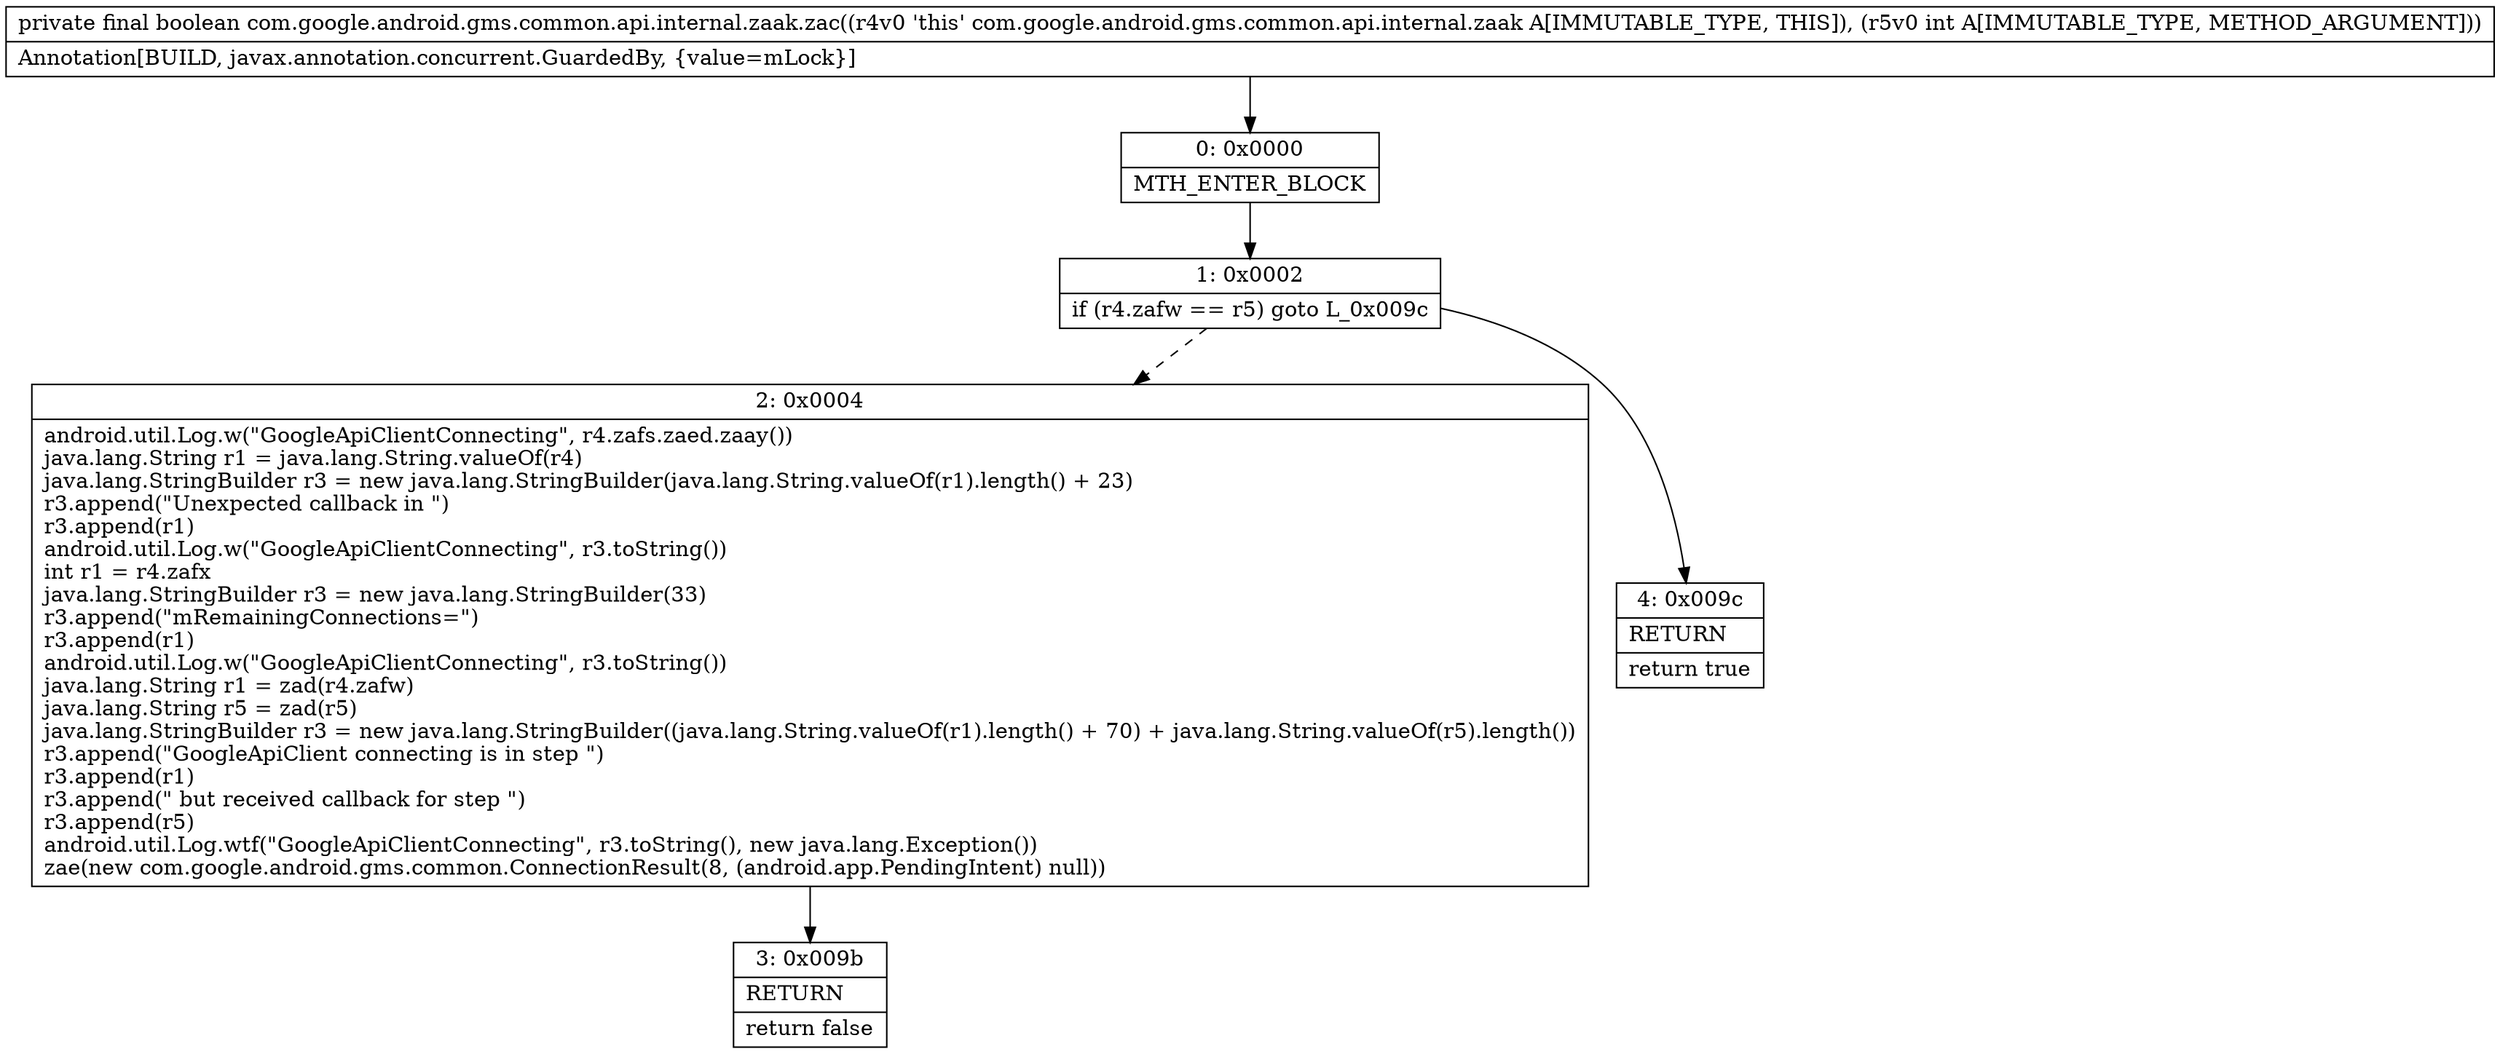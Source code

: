 digraph "CFG forcom.google.android.gms.common.api.internal.zaak.zac(I)Z" {
Node_0 [shape=record,label="{0\:\ 0x0000|MTH_ENTER_BLOCK\l}"];
Node_1 [shape=record,label="{1\:\ 0x0002|if (r4.zafw == r5) goto L_0x009c\l}"];
Node_2 [shape=record,label="{2\:\ 0x0004|android.util.Log.w(\"GoogleApiClientConnecting\", r4.zafs.zaed.zaay())\ljava.lang.String r1 = java.lang.String.valueOf(r4)\ljava.lang.StringBuilder r3 = new java.lang.StringBuilder(java.lang.String.valueOf(r1).length() + 23)\lr3.append(\"Unexpected callback in \")\lr3.append(r1)\landroid.util.Log.w(\"GoogleApiClientConnecting\", r3.toString())\lint r1 = r4.zafx\ljava.lang.StringBuilder r3 = new java.lang.StringBuilder(33)\lr3.append(\"mRemainingConnections=\")\lr3.append(r1)\landroid.util.Log.w(\"GoogleApiClientConnecting\", r3.toString())\ljava.lang.String r1 = zad(r4.zafw)\ljava.lang.String r5 = zad(r5)\ljava.lang.StringBuilder r3 = new java.lang.StringBuilder((java.lang.String.valueOf(r1).length() + 70) + java.lang.String.valueOf(r5).length())\lr3.append(\"GoogleApiClient connecting is in step \")\lr3.append(r1)\lr3.append(\" but received callback for step \")\lr3.append(r5)\landroid.util.Log.wtf(\"GoogleApiClientConnecting\", r3.toString(), new java.lang.Exception())\lzae(new com.google.android.gms.common.ConnectionResult(8, (android.app.PendingIntent) null))\l}"];
Node_3 [shape=record,label="{3\:\ 0x009b|RETURN\l|return false\l}"];
Node_4 [shape=record,label="{4\:\ 0x009c|RETURN\l|return true\l}"];
MethodNode[shape=record,label="{private final boolean com.google.android.gms.common.api.internal.zaak.zac((r4v0 'this' com.google.android.gms.common.api.internal.zaak A[IMMUTABLE_TYPE, THIS]), (r5v0 int A[IMMUTABLE_TYPE, METHOD_ARGUMENT]))  | Annotation[BUILD, javax.annotation.concurrent.GuardedBy, \{value=mLock\}]\l}"];
MethodNode -> Node_0;
Node_0 -> Node_1;
Node_1 -> Node_2[style=dashed];
Node_1 -> Node_4;
Node_2 -> Node_3;
}

